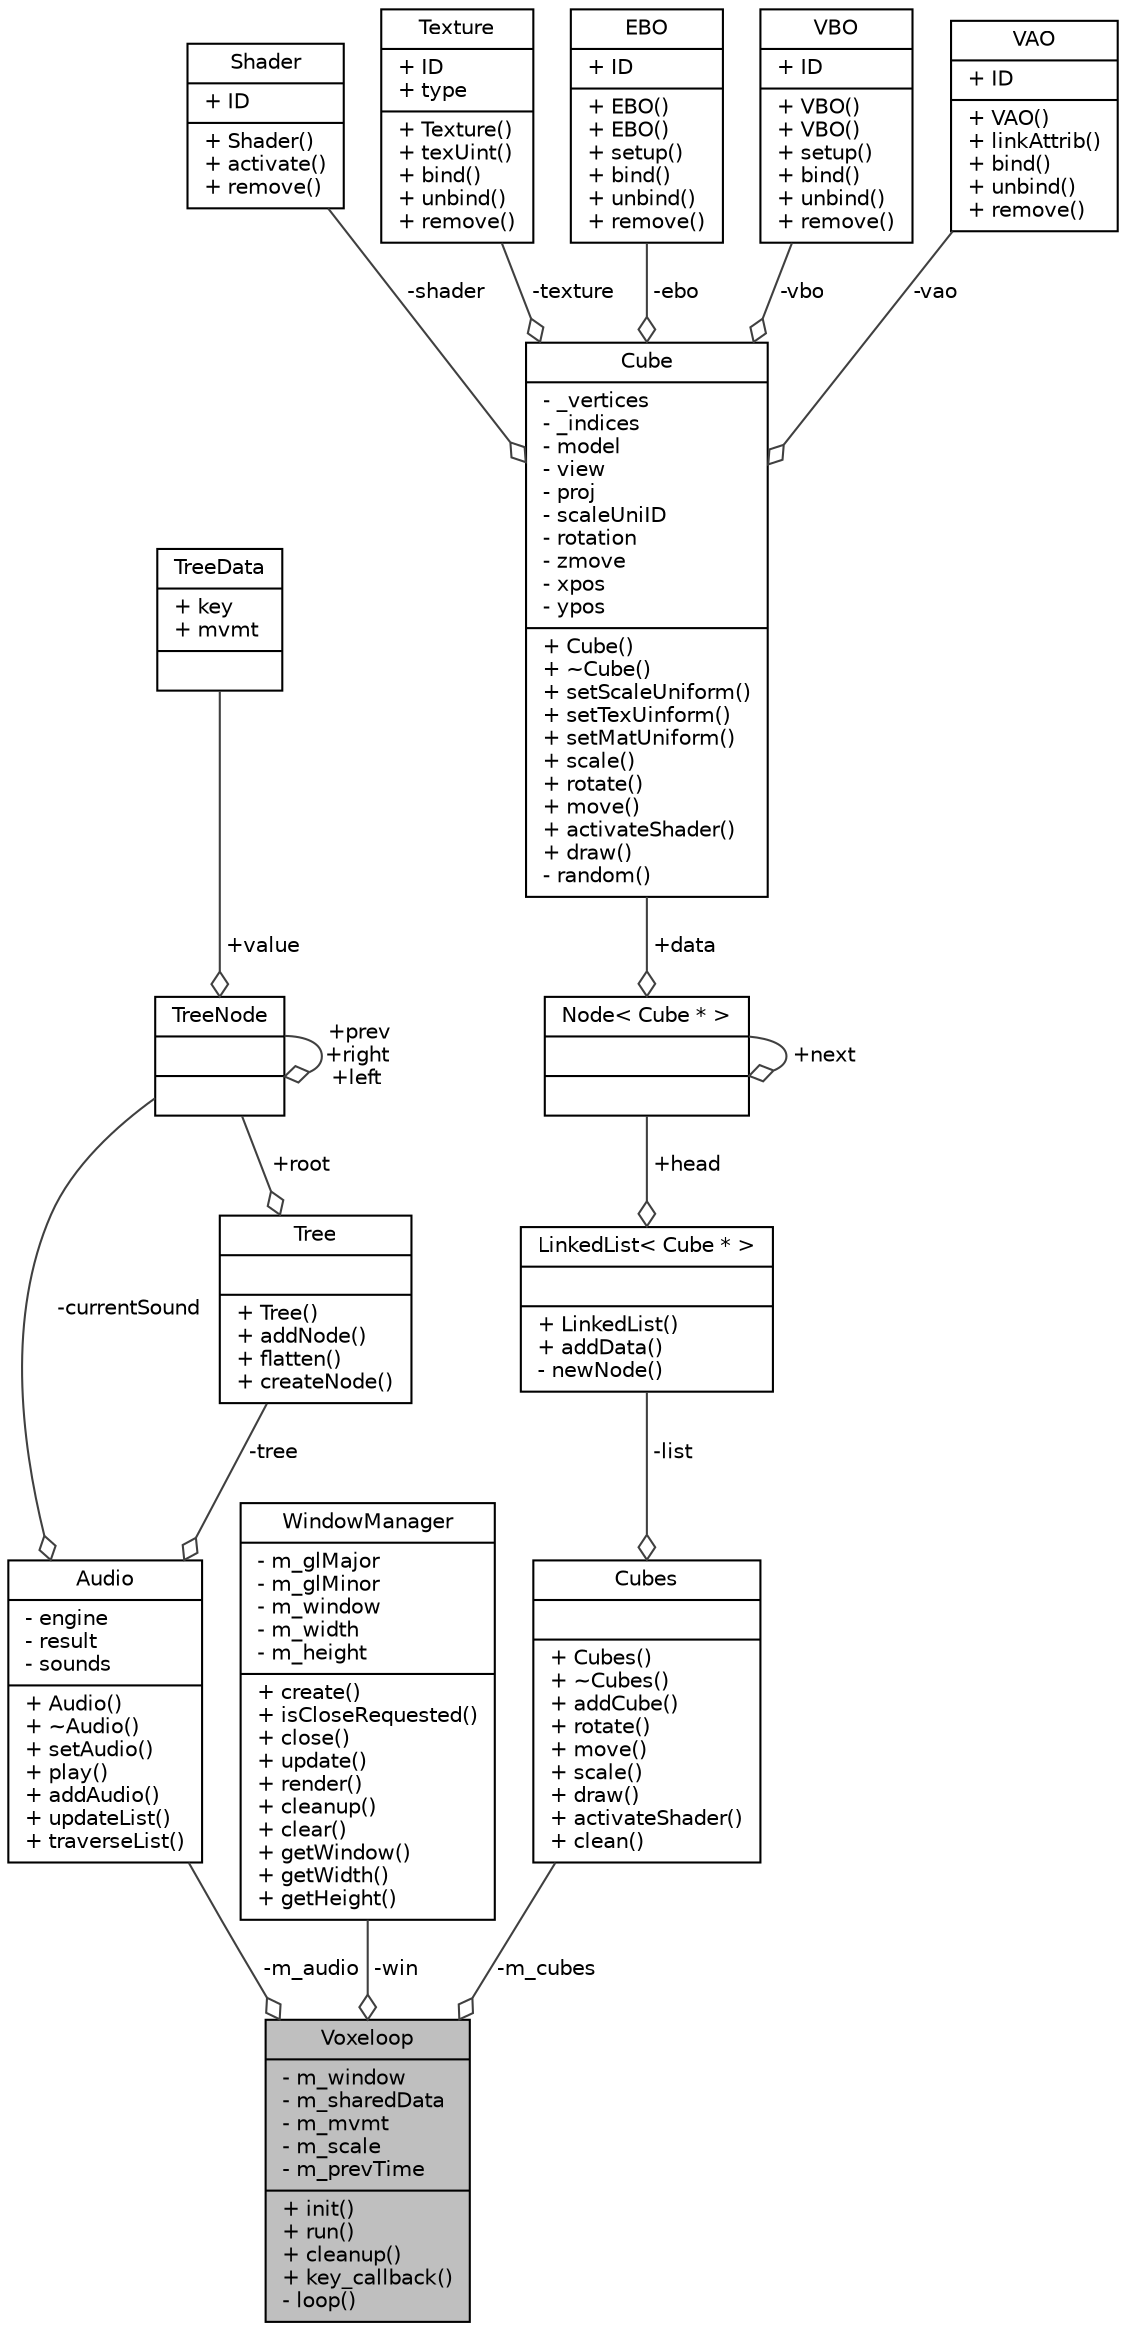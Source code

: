 digraph "Voxeloop"
{
 // INTERACTIVE_SVG=YES
 // LATEX_PDF_SIZE
  edge [fontname="Helvetica",fontsize="10",labelfontname="Helvetica",labelfontsize="10"];
  node [fontname="Helvetica",fontsize="10",shape=record];
  Node1 [label="{Voxeloop\n|- m_window\l- m_sharedData\l- m_mvmt\l- m_scale\l- m_prevTime\l|+ init()\l+ run()\l+ cleanup()\l+ key_callback()\l- loop()\l}",height=0.2,width=0.4,color="black", fillcolor="grey75", style="filled", fontcolor="black",tooltip=" "];
  Node2 -> Node1 [color="grey25",fontsize="10",style="solid",label=" -m_audio" ,arrowhead="odiamond",fontname="Helvetica"];
  Node2 [label="{Audio\n|- engine\l- result\l- sounds\l|+ Audio()\l+ ~Audio()\l+ setAudio()\l+ play()\l+ addAudio()\l+ updateList()\l+ traverseList()\l}",height=0.2,width=0.4,color="black", fillcolor="white", style="filled",URL="$classAudio.html",tooltip=" "];
  Node3 -> Node2 [color="grey25",fontsize="10",style="solid",label=" -currentSound" ,arrowhead="odiamond",fontname="Helvetica"];
  Node3 [label="{TreeNode\n||}",height=0.2,width=0.4,color="black", fillcolor="white", style="filled",URL="$structTreeNode.html",tooltip=" "];
  Node3 -> Node3 [color="grey25",fontsize="10",style="solid",label=" +prev\n+right\n+left" ,arrowhead="odiamond",fontname="Helvetica"];
  Node4 -> Node3 [color="grey25",fontsize="10",style="solid",label=" +value" ,arrowhead="odiamond",fontname="Helvetica"];
  Node4 [label="{TreeData\n|+ key\l+ mvmt\l|}",height=0.2,width=0.4,color="black", fillcolor="white", style="filled",URL="$structTreeData.html",tooltip=" "];
  Node5 -> Node2 [color="grey25",fontsize="10",style="solid",label=" -tree" ,arrowhead="odiamond",fontname="Helvetica"];
  Node5 [label="{Tree\n||+ Tree()\l+ addNode()\l+ flatten()\l+ createNode()\l}",height=0.2,width=0.4,color="black", fillcolor="white", style="filled",URL="$classTree.html",tooltip=" "];
  Node3 -> Node5 [color="grey25",fontsize="10",style="solid",label=" +root" ,arrowhead="odiamond",fontname="Helvetica"];
  Node6 -> Node1 [color="grey25",fontsize="10",style="solid",label=" -win" ,arrowhead="odiamond",fontname="Helvetica"];
  Node6 [label="{WindowManager\n|- m_glMajor\l- m_glMinor\l- m_window\l- m_width\l- m_height\l|+ create()\l+ isCloseRequested()\l+ close()\l+ update()\l+ render()\l+ cleanup()\l+ clear()\l+ getWindow()\l+ getWidth()\l+ getHeight()\l}",height=0.2,width=0.4,color="black", fillcolor="white", style="filled",URL="$classWindowManager.html",tooltip=" "];
  Node7 -> Node1 [color="grey25",fontsize="10",style="solid",label=" -m_cubes" ,arrowhead="odiamond",fontname="Helvetica"];
  Node7 [label="{Cubes\n||+ Cubes()\l+ ~Cubes()\l+ addCube()\l+ rotate()\l+ move()\l+ scale()\l+ draw()\l+ activateShader()\l+ clean()\l}",height=0.2,width=0.4,color="black", fillcolor="white", style="filled",URL="$classCubes.html",tooltip=" "];
  Node8 -> Node7 [color="grey25",fontsize="10",style="solid",label=" -list" ,arrowhead="odiamond",fontname="Helvetica"];
  Node8 [label="{LinkedList\< Cube * \>\n||+ LinkedList()\l+ addData()\l- newNode()\l}",height=0.2,width=0.4,color="black", fillcolor="white", style="filled",URL="$classLinkedList.html",tooltip=" "];
  Node9 -> Node8 [color="grey25",fontsize="10",style="solid",label=" +head" ,arrowhead="odiamond",fontname="Helvetica"];
  Node9 [label="{Node\< Cube * \>\n||}",height=0.2,width=0.4,color="black", fillcolor="white", style="filled",URL="$structNode.html",tooltip=" "];
  Node10 -> Node9 [color="grey25",fontsize="10",style="solid",label=" +data" ,arrowhead="odiamond",fontname="Helvetica"];
  Node10 [label="{Cube\n|- _vertices\l- _indices\l- model\l- view\l- proj\l- scaleUniID\l- rotation\l- zmove\l- xpos\l- ypos\l|+ Cube()\l+ ~Cube()\l+ setScaleUniform()\l+ setTexUinform()\l+ setMatUniform()\l+ scale()\l+ rotate()\l+ move()\l+ activateShader()\l+ draw()\l- random()\l}",height=0.2,width=0.4,color="black", fillcolor="white", style="filled",URL="$classCube.html",tooltip=" "];
  Node11 -> Node10 [color="grey25",fontsize="10",style="solid",label=" -shader" ,arrowhead="odiamond",fontname="Helvetica"];
  Node11 [label="{Shader\n|+ ID\l|+ Shader()\l+ activate()\l+ remove()\l}",height=0.2,width=0.4,color="black", fillcolor="white", style="filled",URL="$classShader.html",tooltip=" "];
  Node12 -> Node10 [color="grey25",fontsize="10",style="solid",label=" -texture" ,arrowhead="odiamond",fontname="Helvetica"];
  Node12 [label="{Texture\n|+ ID\l+ type\l|+ Texture()\l+ texUint()\l+ bind()\l+ unbind()\l+ remove()\l}",height=0.2,width=0.4,color="black", fillcolor="white", style="filled",URL="$classTexture.html",tooltip=" "];
  Node13 -> Node10 [color="grey25",fontsize="10",style="solid",label=" -ebo" ,arrowhead="odiamond",fontname="Helvetica"];
  Node13 [label="{EBO\n|+ ID\l|+ EBO()\l+ EBO()\l+ setup()\l+ bind()\l+ unbind()\l+ remove()\l}",height=0.2,width=0.4,color="black", fillcolor="white", style="filled",URL="$classEBO.html",tooltip=" "];
  Node14 -> Node10 [color="grey25",fontsize="10",style="solid",label=" -vbo" ,arrowhead="odiamond",fontname="Helvetica"];
  Node14 [label="{VBO\n|+ ID\l|+ VBO()\l+ VBO()\l+ setup()\l+ bind()\l+ unbind()\l+ remove()\l}",height=0.2,width=0.4,color="black", fillcolor="white", style="filled",URL="$classVBO.html",tooltip=" "];
  Node15 -> Node10 [color="grey25",fontsize="10",style="solid",label=" -vao" ,arrowhead="odiamond",fontname="Helvetica"];
  Node15 [label="{VAO\n|+ ID\l|+ VAO()\l+ linkAttrib()\l+ bind()\l+ unbind()\l+ remove()\l}",height=0.2,width=0.4,color="black", fillcolor="white", style="filled",URL="$classVAO.html",tooltip=" "];
  Node9 -> Node9 [color="grey25",fontsize="10",style="solid",label=" +next" ,arrowhead="odiamond",fontname="Helvetica"];
}
